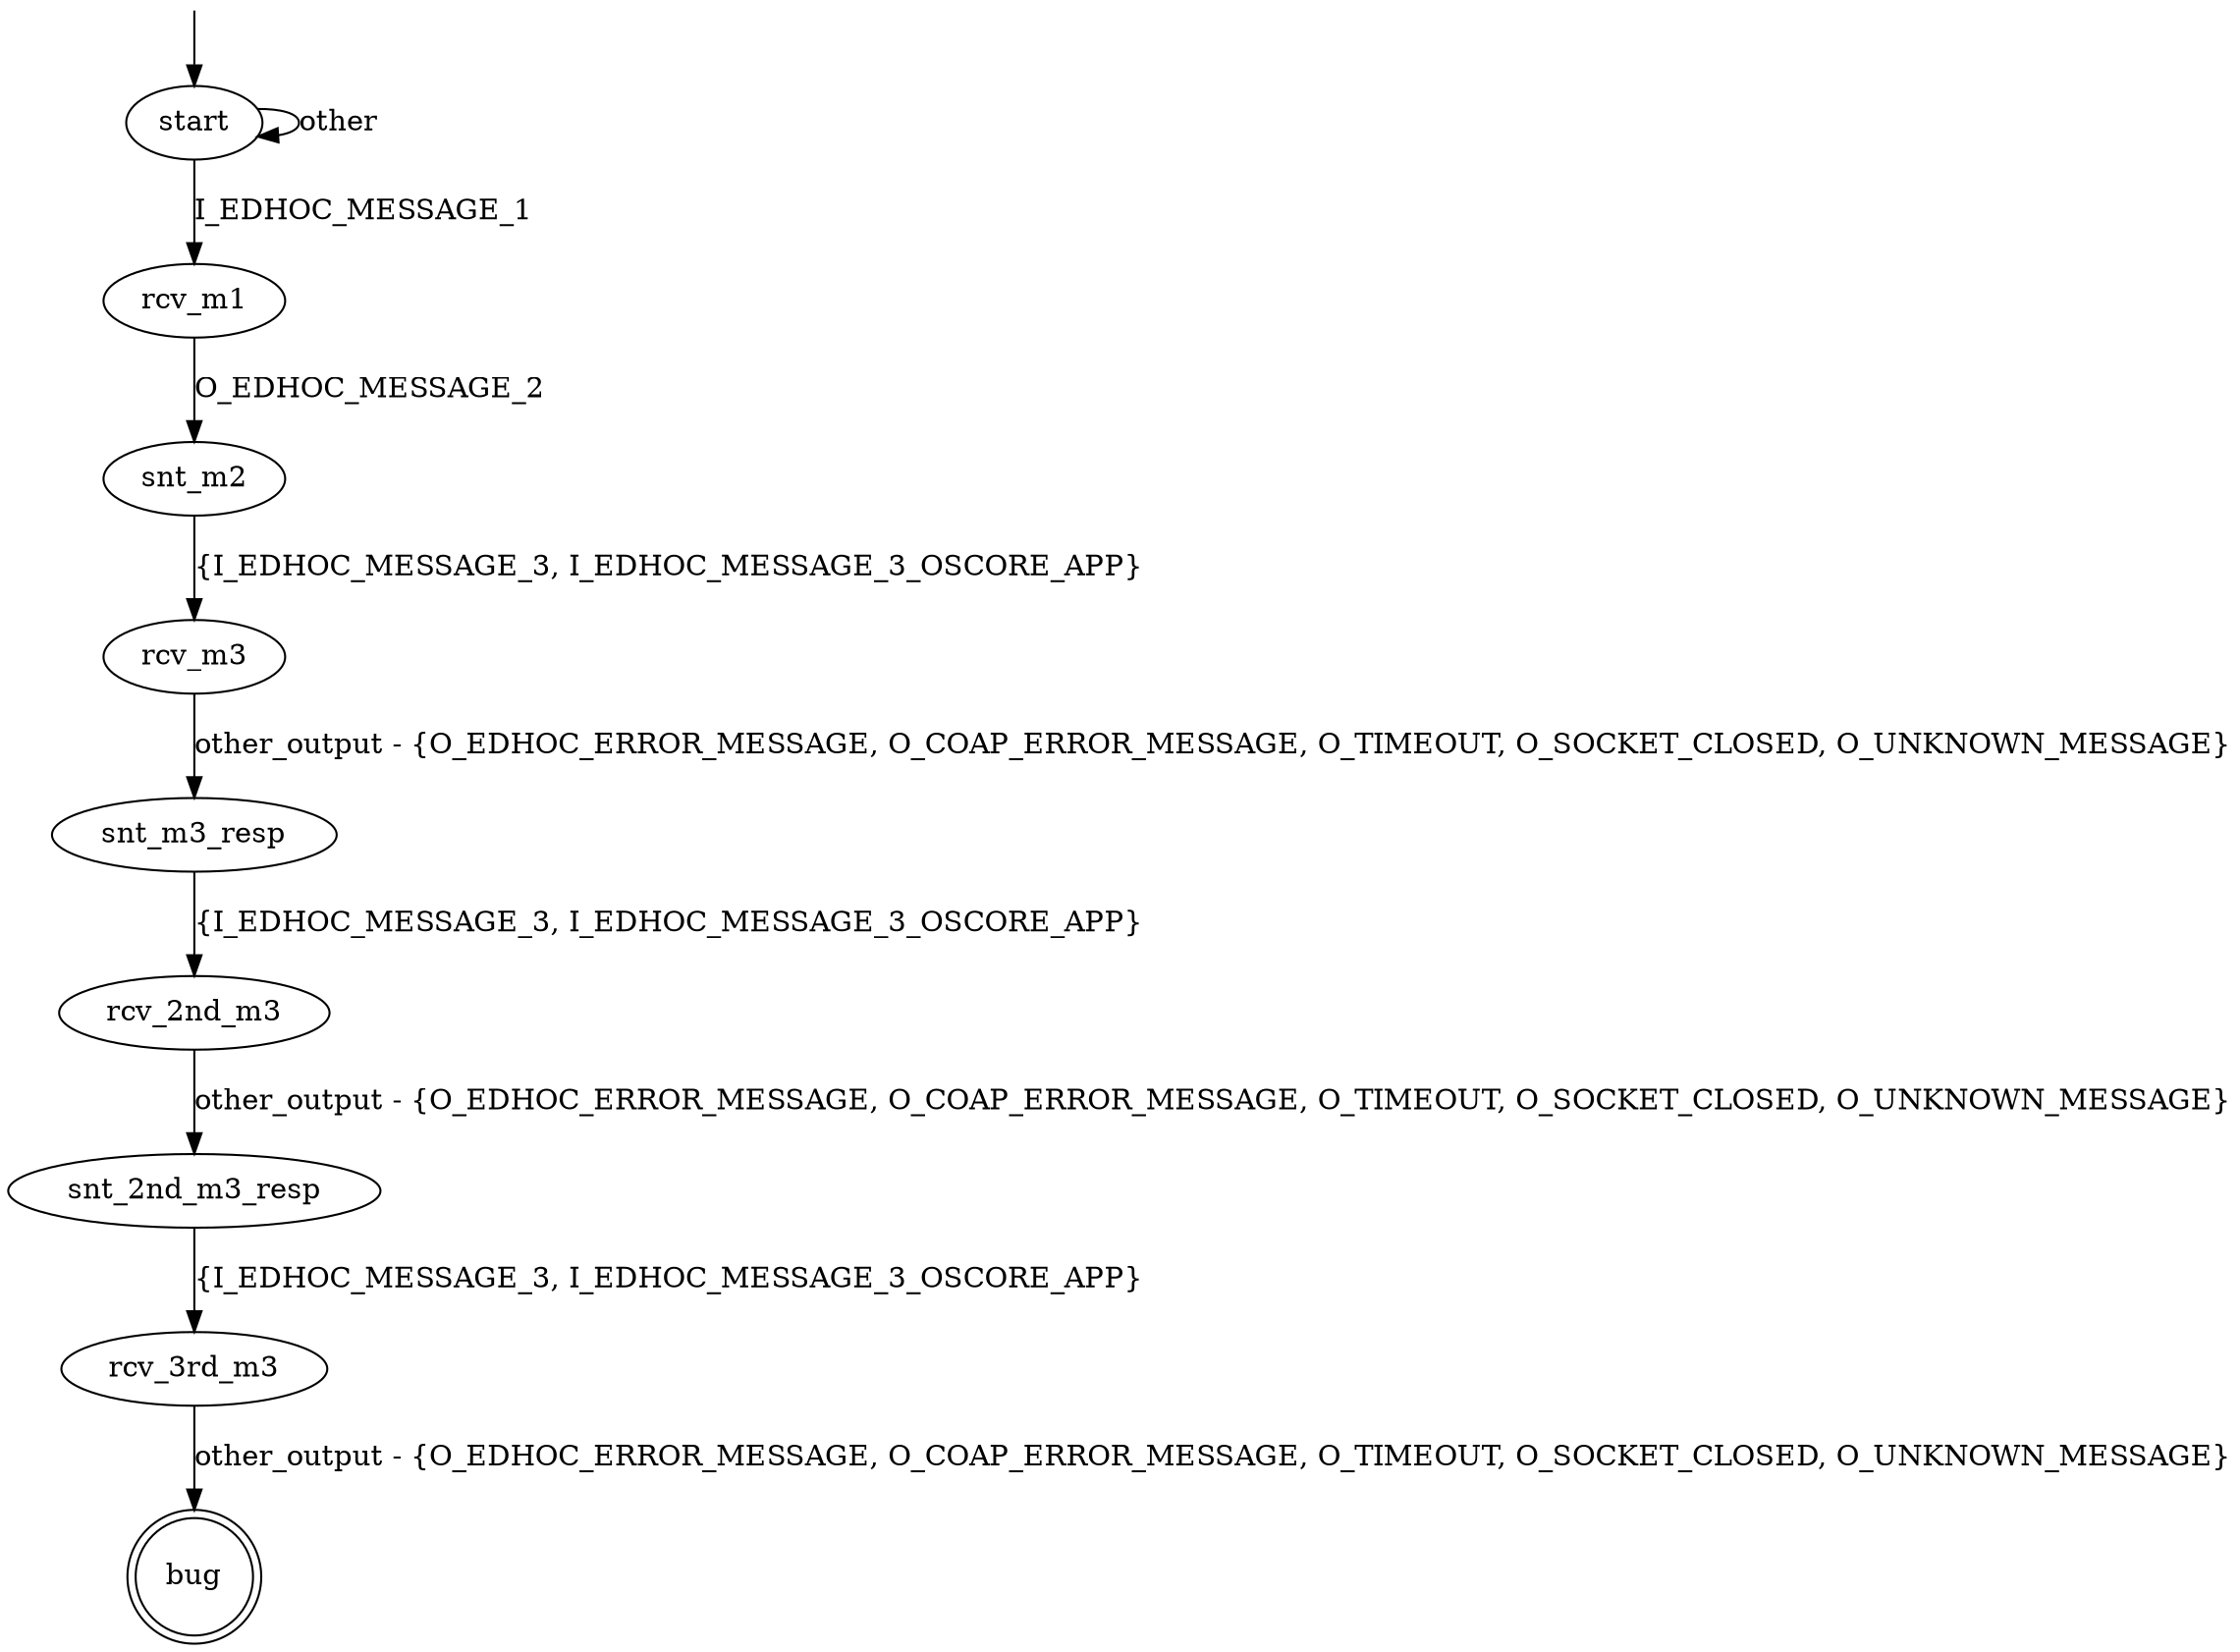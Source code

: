 digraph G {
bug [shape="doublecircle"]

start -> start [label="other"]
start -> rcv_m1 [label="I_EDHOC_MESSAGE_1"]

rcv_m1 -> snt_m2 [label="O_EDHOC_MESSAGE_2"]

snt_m2 -> rcv_m3 [label="{I_EDHOC_MESSAGE_3, I_EDHOC_MESSAGE_3_OSCORE_APP}"]

rcv_m3 -> snt_m3_resp [label="other_output - {O_EDHOC_ERROR_MESSAGE, O_COAP_ERROR_MESSAGE, O_TIMEOUT, O_SOCKET_CLOSED, O_UNKNOWN_MESSAGE}"]

snt_m3_resp -> rcv_2nd_m3 [label="{I_EDHOC_MESSAGE_3, I_EDHOC_MESSAGE_3_OSCORE_APP}"]

rcv_2nd_m3 -> snt_2nd_m3_resp [label="other_output - {O_EDHOC_ERROR_MESSAGE, O_COAP_ERROR_MESSAGE, O_TIMEOUT, O_SOCKET_CLOSED, O_UNKNOWN_MESSAGE}"]

snt_2nd_m3_resp -> rcv_3rd_m3 [label="{I_EDHOC_MESSAGE_3, I_EDHOC_MESSAGE_3_OSCORE_APP}"]

rcv_3rd_m3 -> bug [label="other_output - {O_EDHOC_ERROR_MESSAGE, O_COAP_ERROR_MESSAGE, O_TIMEOUT, O_SOCKET_CLOSED, O_UNKNOWN_MESSAGE}"]

__start0 [label="" shape="none" width="0" height="0"];
__start0 -> start;
}
